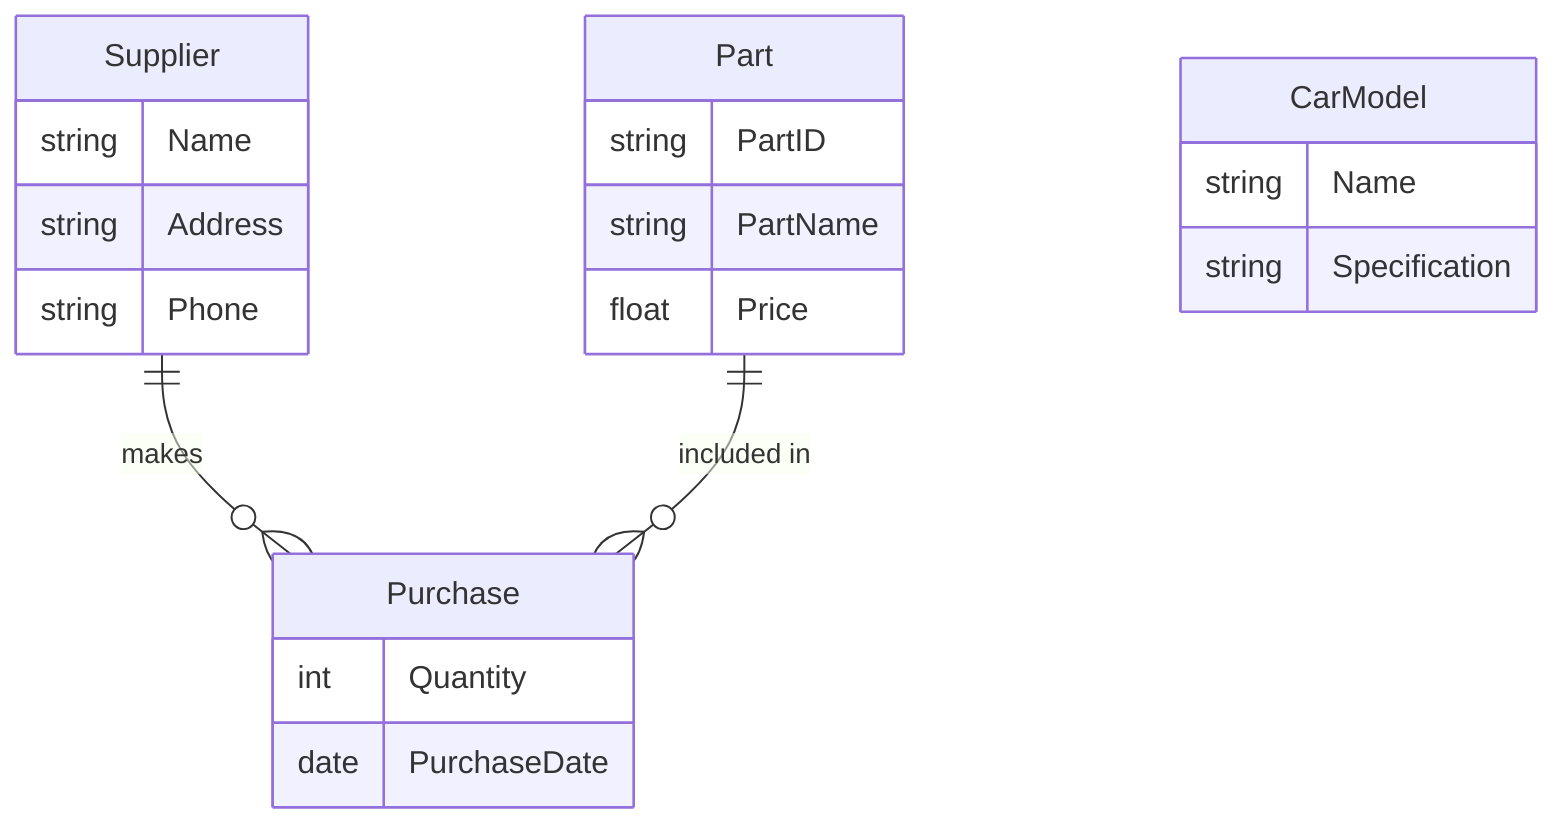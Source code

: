 erDiagram
    Supplier ||--o{ Purchase : "makes"
    Part ||--o{ Purchase : "included in"

    Supplier {
        string Name
        string Address
        string Phone
    }

    CarModel {
        string Name
        string Specification
    }

    Purchase {
        int Quantity
        date PurchaseDate
    }

    Part {
        string PartID
        string PartName
        float Price
    }